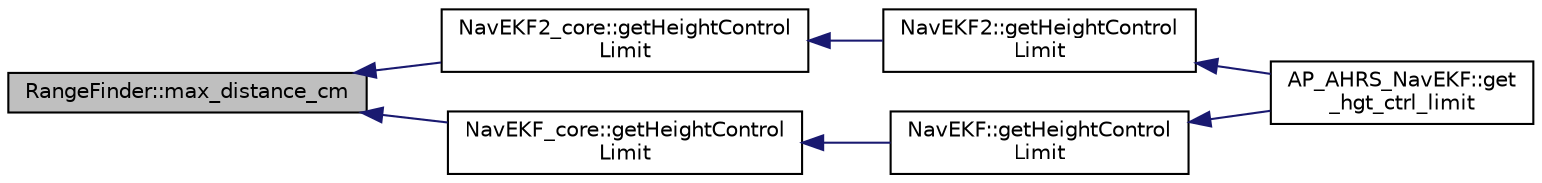 digraph "RangeFinder::max_distance_cm"
{
 // INTERACTIVE_SVG=YES
  edge [fontname="Helvetica",fontsize="10",labelfontname="Helvetica",labelfontsize="10"];
  node [fontname="Helvetica",fontsize="10",shape=record];
  rankdir="LR";
  Node1 [label="RangeFinder::max_distance_cm",height=0.2,width=0.4,color="black", fillcolor="grey75", style="filled", fontcolor="black"];
  Node1 -> Node2 [dir="back",color="midnightblue",fontsize="10",style="solid",fontname="Helvetica"];
  Node2 [label="NavEKF2_core::getHeightControl\lLimit",height=0.2,width=0.4,color="black", fillcolor="white", style="filled",URL="$classNavEKF2__core.html#a7f980f1fe08a52b0ee3c5251cefe4f5d"];
  Node2 -> Node3 [dir="back",color="midnightblue",fontsize="10",style="solid",fontname="Helvetica"];
  Node3 [label="NavEKF2::getHeightControl\lLimit",height=0.2,width=0.4,color="black", fillcolor="white", style="filled",URL="$classNavEKF2.html#a7385e6a84443df9c6fe67fe4eb64f9f4"];
  Node3 -> Node4 [dir="back",color="midnightblue",fontsize="10",style="solid",fontname="Helvetica"];
  Node4 [label="AP_AHRS_NavEKF::get\l_hgt_ctrl_limit",height=0.2,width=0.4,color="black", fillcolor="white", style="filled",URL="$classAP__AHRS__NavEKF.html#a1c48ce25fbcd9bf43ea718002813a053"];
  Node1 -> Node5 [dir="back",color="midnightblue",fontsize="10",style="solid",fontname="Helvetica"];
  Node5 [label="NavEKF_core::getHeightControl\lLimit",height=0.2,width=0.4,color="black", fillcolor="white", style="filled",URL="$classNavEKF__core.html#accd0e9016057b568c9c537d4e815e0cf"];
  Node5 -> Node6 [dir="back",color="midnightblue",fontsize="10",style="solid",fontname="Helvetica"];
  Node6 [label="NavEKF::getHeightControl\lLimit",height=0.2,width=0.4,color="black", fillcolor="white", style="filled",URL="$classNavEKF.html#a851694619b992bb036e750575b654014"];
  Node6 -> Node4 [dir="back",color="midnightblue",fontsize="10",style="solid",fontname="Helvetica"];
}
